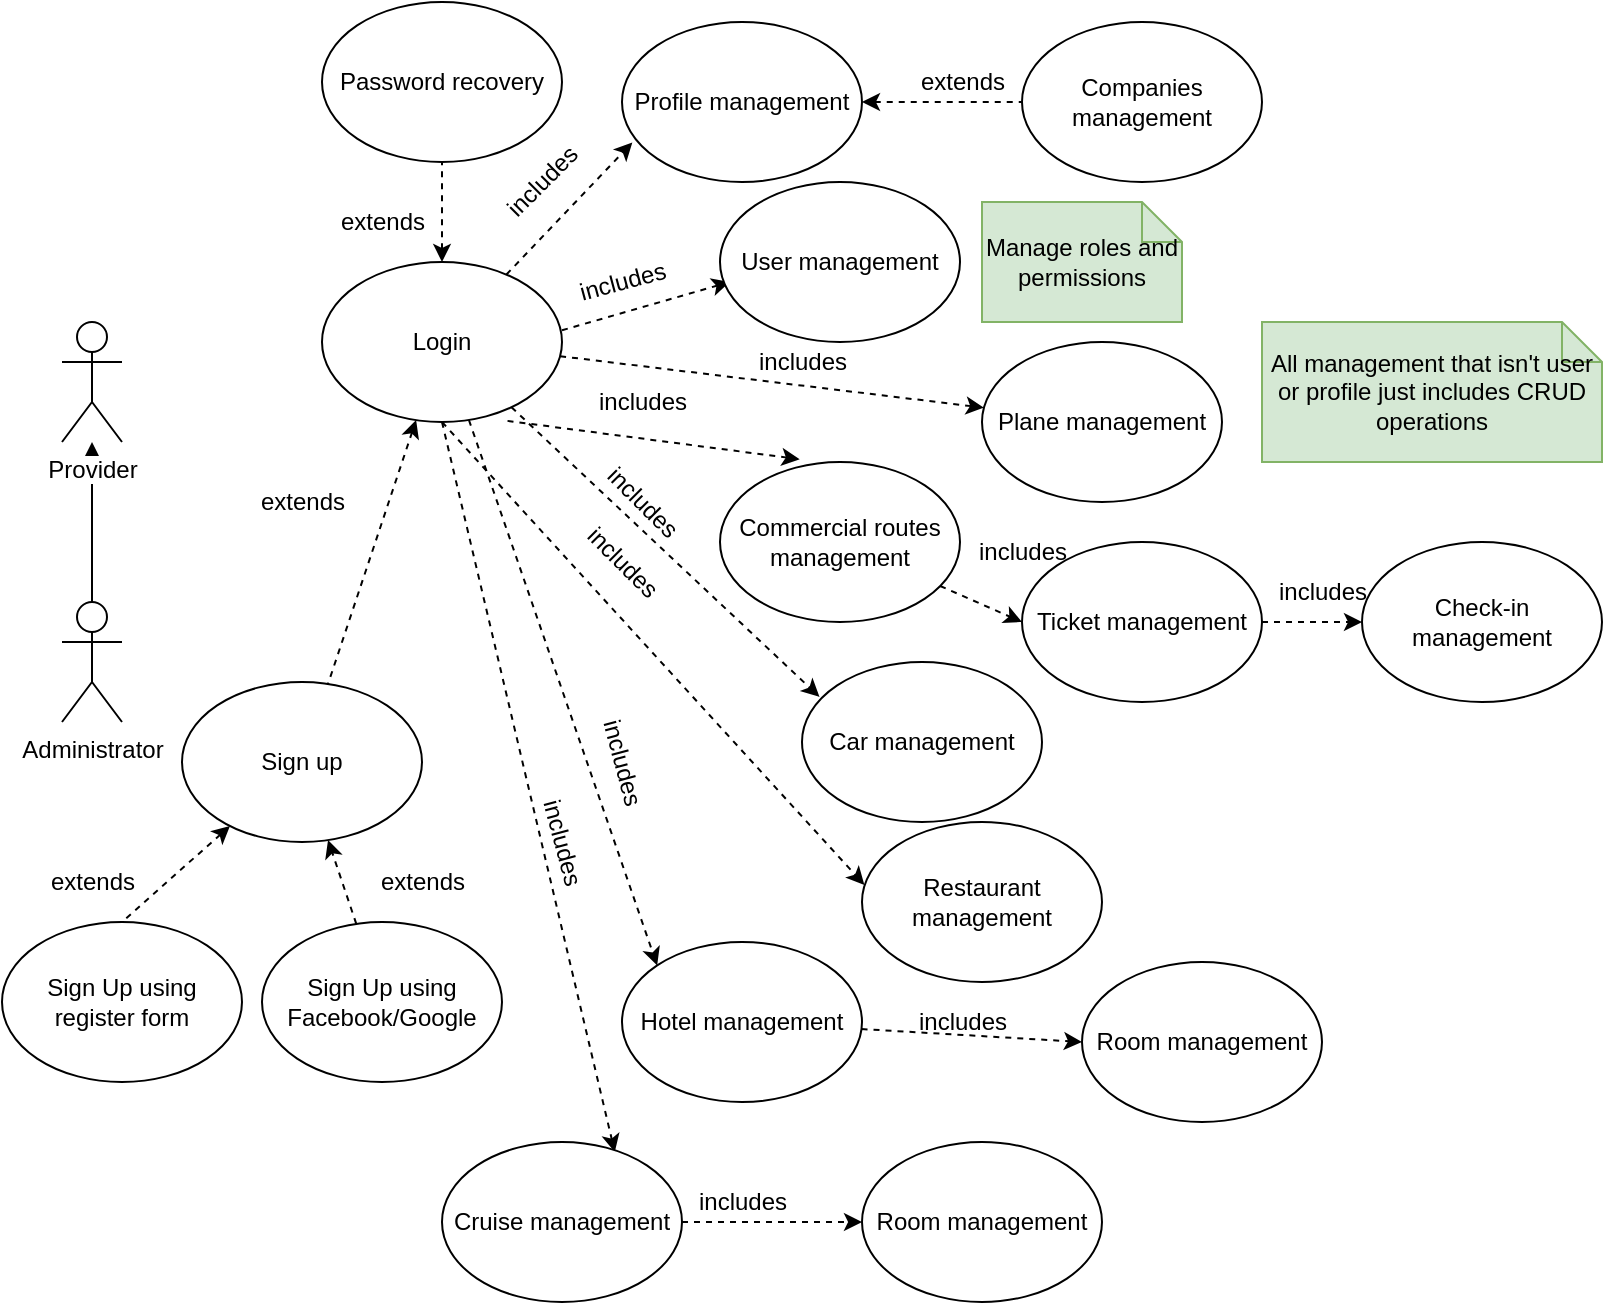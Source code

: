 <mxfile version="12.6.5" type="device"><diagram id="XQMltcapxJcs6Wrvf4_U" name="BackOffice"><mxGraphModel dx="1024" dy="592" grid="1" gridSize="10" guides="1" tooltips="1" connect="1" arrows="1" fold="1" page="1" pageScale="1" pageWidth="850" pageHeight="1100" math="0" shadow="0"><root><mxCell id="0"/><mxCell id="1" parent="0"/><mxCell id="0l9C73vyBvxh5OIg0_2U-3" value="" style="edgeStyle=orthogonalEdgeStyle;rounded=0;orthogonalLoop=1;jettySize=auto;html=1;endArrow=none;endFill=0;startArrow=classic;startFill=1;" parent="1" source="0l9C73vyBvxh5OIg0_2U-1" target="0l9C73vyBvxh5OIg0_2U-2" edge="1"><mxGeometry relative="1" as="geometry"/></mxCell><mxCell id="0l9C73vyBvxh5OIg0_2U-1" value="Provider" style="shape=umlActor;verticalLabelPosition=bottom;labelBackgroundColor=#ffffff;verticalAlign=top;html=1;outlineConnect=0;" parent="1" vertex="1"><mxGeometry x="70" y="170" width="30" height="60" as="geometry"/></mxCell><mxCell id="0l9C73vyBvxh5OIg0_2U-2" value="Administrator" style="shape=umlActor;verticalLabelPosition=bottom;labelBackgroundColor=#ffffff;verticalAlign=top;html=1;outlineConnect=0;" parent="1" vertex="1"><mxGeometry x="70" y="310" width="30" height="60" as="geometry"/></mxCell><mxCell id="0l9C73vyBvxh5OIg0_2U-6" style="rounded=0;orthogonalLoop=1;jettySize=auto;html=1;dashed=1;entryX=0.043;entryY=0.753;entryDx=0;entryDy=0;entryPerimeter=0;" parent="1" source="0l9C73vyBvxh5OIg0_2U-5" target="0l9C73vyBvxh5OIg0_2U-8" edge="1"><mxGeometry relative="1" as="geometry"><mxPoint x="380" y="110" as="targetPoint"/></mxGeometry></mxCell><mxCell id="0l9C73vyBvxh5OIg0_2U-9" style="edgeStyle=none;rounded=0;orthogonalLoop=1;jettySize=auto;html=1;dashed=1;endArrow=none;endFill=0;startArrow=classic;startFill=1;" parent="1" source="0l9C73vyBvxh5OIg0_2U-5" target="0l9C73vyBvxh5OIg0_2U-11" edge="1"><mxGeometry relative="1" as="geometry"><mxPoint x="390" y="240" as="targetPoint"/></mxGeometry></mxCell><mxCell id="0l9C73vyBvxh5OIg0_2U-13" style="edgeStyle=none;rounded=0;orthogonalLoop=1;jettySize=auto;html=1;dashed=1;startArrow=none;startFill=0;endArrow=classic;endFill=1;entryX=0;entryY=0.5;entryDx=0;entryDy=0;" parent="1" edge="1"><mxGeometry relative="1" as="geometry"><mxPoint x="403.91" y="150" as="targetPoint"/><mxPoint x="319.997" y="174.148" as="sourcePoint"/></mxGeometry></mxCell><mxCell id="8CAPWIGxfTst6J3kRRZJ-11" style="edgeStyle=none;rounded=0;orthogonalLoop=1;jettySize=auto;html=1;dashed=1;startArrow=none;startFill=0;endArrow=classic;endFill=1;entryX=0.073;entryY=0.218;entryDx=0;entryDy=0;entryPerimeter=0;" parent="1" source="0l9C73vyBvxh5OIg0_2U-5" target="8CAPWIGxfTst6J3kRRZJ-1" edge="1"><mxGeometry relative="1" as="geometry"><mxPoint x="360" y="530" as="targetPoint"/></mxGeometry></mxCell><mxCell id="8CAPWIGxfTst6J3kRRZJ-13" style="edgeStyle=none;rounded=0;orthogonalLoop=1;jettySize=auto;html=1;dashed=1;startArrow=none;startFill=0;endArrow=classic;endFill=1;entryX=0;entryY=0;entryDx=0;entryDy=0;" parent="1" source="0l9C73vyBvxh5OIg0_2U-5" target="8CAPWIGxfTst6J3kRRZJ-2" edge="1"><mxGeometry relative="1" as="geometry"><mxPoint x="320" y="600" as="targetPoint"/></mxGeometry></mxCell><mxCell id="8CAPWIGxfTst6J3kRRZJ-15" style="edgeStyle=none;rounded=0;orthogonalLoop=1;jettySize=auto;html=1;exitX=0.5;exitY=1;exitDx=0;exitDy=0;entryX=0.72;entryY=0.063;entryDx=0;entryDy=0;entryPerimeter=0;dashed=1;startArrow=none;startFill=0;endArrow=classic;endFill=1;" parent="1" source="0l9C73vyBvxh5OIg0_2U-5" target="8CAPWIGxfTst6J3kRRZJ-3" edge="1"><mxGeometry relative="1" as="geometry"/></mxCell><mxCell id="zDg2zckoNsQSZQ468vFZ-2" style="rounded=0;orthogonalLoop=1;jettySize=auto;html=1;exitX=0.5;exitY=1;exitDx=0;exitDy=0;entryX=0.01;entryY=0.393;entryDx=0;entryDy=0;entryPerimeter=0;dashed=1;" parent="1" source="0l9C73vyBvxh5OIg0_2U-5" target="zDg2zckoNsQSZQ468vFZ-1" edge="1"><mxGeometry relative="1" as="geometry"/></mxCell><mxCell id="YdJhL-WK8_InetcqaIWO-2" style="edgeStyle=orthogonalEdgeStyle;rounded=0;orthogonalLoop=1;jettySize=auto;html=1;exitX=0.5;exitY=0;exitDx=0;exitDy=0;entryX=0.5;entryY=1;entryDx=0;entryDy=0;dashed=1;endArrow=none;endFill=0;startArrow=classic;startFill=1;" parent="1" source="0l9C73vyBvxh5OIg0_2U-5" target="YdJhL-WK8_InetcqaIWO-1" edge="1"><mxGeometry relative="1" as="geometry"/></mxCell><mxCell id="0l9C73vyBvxh5OIg0_2U-5" value="Login" style="ellipse;whiteSpace=wrap;html=1;" parent="1" vertex="1"><mxGeometry x="200" y="140" width="120" height="80" as="geometry"/></mxCell><mxCell id="0l9C73vyBvxh5OIg0_2U-7" value="includes" style="text;html=1;align=center;verticalAlign=middle;resizable=0;points=[];autosize=1;rotation=-45;" parent="1" vertex="1"><mxGeometry x="280" y="90" width="60" height="20" as="geometry"/></mxCell><mxCell id="y1YBTG_VmKoHJiADoF3X-2" style="rounded=0;orthogonalLoop=1;jettySize=auto;html=1;endArrow=none;endFill=0;startArrow=classic;startFill=1;dashed=1;" parent="1" source="0l9C73vyBvxh5OIg0_2U-8" target="y1YBTG_VmKoHJiADoF3X-1" edge="1"><mxGeometry relative="1" as="geometry"/></mxCell><mxCell id="0l9C73vyBvxh5OIg0_2U-8" value="Profile management" style="ellipse;whiteSpace=wrap;html=1;" parent="1" vertex="1"><mxGeometry x="350" y="20" width="120" height="80" as="geometry"/></mxCell><mxCell id="0l9C73vyBvxh5OIg0_2U-10" value="extends" style="text;html=1;align=center;verticalAlign=middle;resizable=0;points=[];autosize=1;rotation=0;" parent="1" vertex="1"><mxGeometry x="160" y="250" width="60" height="20" as="geometry"/></mxCell><mxCell id="O6UTQf-CGzyKDPZWdMcT-2" style="edgeStyle=none;rounded=0;orthogonalLoop=1;jettySize=auto;html=1;dashed=1;endArrow=none;endFill=0;startArrow=classic;startFill=1;entryX=0.5;entryY=0;entryDx=0;entryDy=0;" parent="1" source="0l9C73vyBvxh5OIg0_2U-11" target="O6UTQf-CGzyKDPZWdMcT-3" edge="1"><mxGeometry relative="1" as="geometry"><mxPoint x="190" y="500" as="targetPoint"/></mxGeometry></mxCell><mxCell id="0l9C73vyBvxh5OIg0_2U-11" value="Sign up" style="ellipse;whiteSpace=wrap;html=1;" parent="1" vertex="1"><mxGeometry x="130" y="350" width="120" height="80" as="geometry"/></mxCell><mxCell id="0l9C73vyBvxh5OIg0_2U-14" value="User management" style="ellipse;whiteSpace=wrap;html=1;" parent="1" vertex="1"><mxGeometry x="399" y="100" width="120" height="80" as="geometry"/></mxCell><mxCell id="0l9C73vyBvxh5OIg0_2U-15" value="Manage roles and permissions" style="shape=note;size=20;whiteSpace=wrap;html=1;fillColor=#d5e8d4;strokeColor=#82b366;" parent="1" vertex="1"><mxGeometry x="530" y="110" width="100" height="60" as="geometry"/></mxCell><mxCell id="0l9C73vyBvxh5OIg0_2U-16" value="includes" style="text;html=1;align=center;verticalAlign=middle;resizable=0;points=[];autosize=1;rotation=-15;" parent="1" vertex="1"><mxGeometry x="320" y="140" width="60" height="20" as="geometry"/></mxCell><mxCell id="0l9C73vyBvxh5OIg0_2U-17" style="edgeStyle=none;rounded=0;orthogonalLoop=1;jettySize=auto;html=1;dashed=1;startArrow=none;startFill=0;endArrow=classic;endFill=1;" parent="1" source="0l9C73vyBvxh5OIg0_2U-5" target="0l9C73vyBvxh5OIg0_2U-19" edge="1"><mxGeometry relative="1" as="geometry"><mxPoint x="470" y="330" as="targetPoint"/><mxPoint x="329.659" y="194.261" as="sourcePoint"/></mxGeometry></mxCell><mxCell id="0l9C73vyBvxh5OIg0_2U-18" value="includes" style="text;html=1;align=center;verticalAlign=middle;resizable=0;points=[];autosize=1;rotation=0;" parent="1" vertex="1"><mxGeometry x="410" y="180" width="60" height="20" as="geometry"/></mxCell><mxCell id="0l9C73vyBvxh5OIg0_2U-19" value="Plane management" style="ellipse;whiteSpace=wrap;html=1;" parent="1" vertex="1"><mxGeometry x="530" y="180" width="120" height="80" as="geometry"/></mxCell><mxCell id="0l9C73vyBvxh5OIg0_2U-20" value="All management that isn't user or profile just includes CRUD operations" style="shape=note;size=20;whiteSpace=wrap;html=1;fillColor=#d5e8d4;strokeColor=#82b366;" parent="1" vertex="1"><mxGeometry x="670" y="170" width="170" height="70" as="geometry"/></mxCell><mxCell id="8CAPWIGxfTst6J3kRRZJ-6" style="edgeStyle=none;rounded=0;orthogonalLoop=1;jettySize=auto;html=1;entryX=0;entryY=0.5;entryDx=0;entryDy=0;dashed=1;startArrow=none;startFill=0;endArrow=classic;endFill=1;" parent="1" source="0l9C73vyBvxh5OIg0_2U-21" target="0l9C73vyBvxh5OIg0_2U-23" edge="1"><mxGeometry relative="1" as="geometry"/></mxCell><mxCell id="0l9C73vyBvxh5OIg0_2U-21" value="Commercial routes management" style="ellipse;whiteSpace=wrap;html=1;" parent="1" vertex="1"><mxGeometry x="399" y="240" width="120" height="80" as="geometry"/></mxCell><mxCell id="0l9C73vyBvxh5OIg0_2U-22" value="Check-in management" style="ellipse;whiteSpace=wrap;html=1;" parent="1" vertex="1"><mxGeometry x="720" y="280" width="120" height="80" as="geometry"/></mxCell><mxCell id="8CAPWIGxfTst6J3kRRZJ-7" style="edgeStyle=none;rounded=0;orthogonalLoop=1;jettySize=auto;html=1;exitX=1;exitY=0.5;exitDx=0;exitDy=0;entryX=0;entryY=0.5;entryDx=0;entryDy=0;dashed=1;startArrow=none;startFill=0;endArrow=classic;endFill=1;" parent="1" source="0l9C73vyBvxh5OIg0_2U-23" target="0l9C73vyBvxh5OIg0_2U-22" edge="1"><mxGeometry relative="1" as="geometry"/></mxCell><mxCell id="0l9C73vyBvxh5OIg0_2U-23" value="Ticket management" style="ellipse;whiteSpace=wrap;html=1;" parent="1" vertex="1"><mxGeometry x="550" y="280" width="120" height="80" as="geometry"/></mxCell><mxCell id="8CAPWIGxfTst6J3kRRZJ-1" value="Car management" style="ellipse;whiteSpace=wrap;html=1;" parent="1" vertex="1"><mxGeometry x="440" y="340" width="120" height="80" as="geometry"/></mxCell><mxCell id="s2b58YbzwsAOEqDLXBNL-1" style="rounded=0;orthogonalLoop=1;jettySize=auto;html=1;endArrow=classic;endFill=1;dashed=1;entryX=0;entryY=0.5;entryDx=0;entryDy=0;" parent="1" source="8CAPWIGxfTst6J3kRRZJ-2" target="s2b58YbzwsAOEqDLXBNL-3" edge="1"><mxGeometry relative="1" as="geometry"><mxPoint x="570" y="540" as="targetPoint"/></mxGeometry></mxCell><mxCell id="8CAPWIGxfTst6J3kRRZJ-2" value="Hotel management" style="ellipse;whiteSpace=wrap;html=1;" parent="1" vertex="1"><mxGeometry x="350" y="480" width="120" height="80" as="geometry"/></mxCell><mxCell id="qSadwsgrfM3-AXiqvD0u-1" style="edgeStyle=orthogonalEdgeStyle;rounded=0;orthogonalLoop=1;jettySize=auto;html=1;dashed=1;" edge="1" parent="1" source="8CAPWIGxfTst6J3kRRZJ-3"><mxGeometry relative="1" as="geometry"><mxPoint x="470" y="620" as="targetPoint"/></mxGeometry></mxCell><mxCell id="8CAPWIGxfTst6J3kRRZJ-3" value="Cruise management" style="ellipse;whiteSpace=wrap;html=1;" parent="1" vertex="1"><mxGeometry x="260" y="580" width="120" height="80" as="geometry"/></mxCell><mxCell id="8CAPWIGxfTst6J3kRRZJ-4" style="edgeStyle=none;rounded=0;orthogonalLoop=1;jettySize=auto;html=1;dashed=1;startArrow=none;startFill=0;endArrow=classic;endFill=1;exitX=0.773;exitY=0.993;exitDx=0;exitDy=0;exitPerimeter=0;entryX=0.332;entryY=-0.017;entryDx=0;entryDy=0;entryPerimeter=0;" parent="1" source="0l9C73vyBvxh5OIg0_2U-5" target="0l9C73vyBvxh5OIg0_2U-21" edge="1"><mxGeometry relative="1" as="geometry"><mxPoint x="400" y="350" as="targetPoint"/><mxPoint x="310.939" y="219.242" as="sourcePoint"/></mxGeometry></mxCell><mxCell id="8CAPWIGxfTst6J3kRRZJ-8" value="includes" style="text;html=1;align=center;verticalAlign=middle;resizable=0;points=[];autosize=1;rotation=0;" parent="1" vertex="1"><mxGeometry x="330" y="200" width="60" height="20" as="geometry"/></mxCell><mxCell id="8CAPWIGxfTst6J3kRRZJ-9" value="includes" style="text;html=1;align=center;verticalAlign=middle;resizable=0;points=[];autosize=1;rotation=0;" parent="1" vertex="1"><mxGeometry x="520" y="275" width="60" height="20" as="geometry"/></mxCell><mxCell id="8CAPWIGxfTst6J3kRRZJ-10" value="includes" style="text;html=1;align=center;verticalAlign=middle;resizable=0;points=[];autosize=1;rotation=0;" parent="1" vertex="1"><mxGeometry x="670" y="295" width="60" height="20" as="geometry"/></mxCell><mxCell id="8CAPWIGxfTst6J3kRRZJ-12" value="includes" style="text;html=1;align=center;verticalAlign=middle;resizable=0;points=[];autosize=1;rotation=45;" parent="1" vertex="1"><mxGeometry x="330" y="250" width="60" height="20" as="geometry"/></mxCell><mxCell id="8CAPWIGxfTst6J3kRRZJ-14" value="includes" style="text;html=1;align=center;verticalAlign=middle;resizable=0;points=[];autosize=1;rotation=45;" parent="1" vertex="1"><mxGeometry x="320" y="280" width="60" height="20" as="geometry"/></mxCell><mxCell id="8CAPWIGxfTst6J3kRRZJ-16" value="includes" style="text;html=1;align=center;verticalAlign=middle;resizable=0;points=[];autosize=1;rotation=75;" parent="1" vertex="1"><mxGeometry x="290" y="420" width="60" height="20" as="geometry"/></mxCell><mxCell id="zDg2zckoNsQSZQ468vFZ-1" value="Restaurant management" style="ellipse;whiteSpace=wrap;html=1;" parent="1" vertex="1"><mxGeometry x="470" y="420" width="120" height="80" as="geometry"/></mxCell><mxCell id="zDg2zckoNsQSZQ468vFZ-3" value="includes" style="text;html=1;align=center;verticalAlign=middle;resizable=0;points=[];autosize=1;rotation=75;" parent="1" vertex="1"><mxGeometry x="320" y="380" width="60" height="20" as="geometry"/></mxCell><mxCell id="YdJhL-WK8_InetcqaIWO-1" value="Password recovery" style="ellipse;whiteSpace=wrap;html=1;" parent="1" vertex="1"><mxGeometry x="200" y="10" width="120" height="80" as="geometry"/></mxCell><mxCell id="YdJhL-WK8_InetcqaIWO-3" value="extends" style="text;html=1;align=center;verticalAlign=middle;resizable=0;points=[];autosize=1;rotation=0;" parent="1" vertex="1"><mxGeometry x="200" y="110" width="60" height="20" as="geometry"/></mxCell><mxCell id="y1YBTG_VmKoHJiADoF3X-1" value="Companies management" style="ellipse;whiteSpace=wrap;html=1;" parent="1" vertex="1"><mxGeometry x="550" y="20" width="120" height="80" as="geometry"/></mxCell><mxCell id="y1YBTG_VmKoHJiADoF3X-3" value="extends" style="text;html=1;align=center;verticalAlign=middle;resizable=0;points=[];autosize=1;rotation=0;" parent="1" vertex="1"><mxGeometry x="490" y="40" width="60" height="20" as="geometry"/></mxCell><mxCell id="s2b58YbzwsAOEqDLXBNL-2" value="includes" style="text;html=1;align=center;verticalAlign=middle;resizable=0;points=[];autosize=1;" parent="1" vertex="1"><mxGeometry x="490" y="510" width="60" height="20" as="geometry"/></mxCell><mxCell id="s2b58YbzwsAOEqDLXBNL-3" value="Room management" style="ellipse;whiteSpace=wrap;html=1;" parent="1" vertex="1"><mxGeometry x="580" y="490" width="120" height="80" as="geometry"/></mxCell><mxCell id="O6UTQf-CGzyKDPZWdMcT-3" value="Sign Up using register form" style="ellipse;whiteSpace=wrap;html=1;" parent="1" vertex="1"><mxGeometry x="40" y="470" width="120" height="80" as="geometry"/></mxCell><mxCell id="O6UTQf-CGzyKDPZWdMcT-5" value="" style="edgeStyle=none;rounded=0;orthogonalLoop=1;jettySize=auto;html=1;dashed=1;startArrow=none;startFill=0;endArrow=classic;endFill=1;" parent="1" source="O6UTQf-CGzyKDPZWdMcT-4" target="0l9C73vyBvxh5OIg0_2U-11" edge="1"><mxGeometry relative="1" as="geometry"/></mxCell><mxCell id="O6UTQf-CGzyKDPZWdMcT-4" value="Sign Up using Facebook/Google" style="ellipse;whiteSpace=wrap;html=1;" parent="1" vertex="1"><mxGeometry x="170" y="470" width="120" height="80" as="geometry"/></mxCell><mxCell id="O6UTQf-CGzyKDPZWdMcT-6" value="extends" style="text;html=1;align=center;verticalAlign=middle;resizable=0;points=[];autosize=1;rotation=0;" parent="1" vertex="1"><mxGeometry x="55" y="440" width="60" height="20" as="geometry"/></mxCell><mxCell id="O6UTQf-CGzyKDPZWdMcT-7" value="extends" style="text;html=1;align=center;verticalAlign=middle;resizable=0;points=[];autosize=1;rotation=0;" parent="1" vertex="1"><mxGeometry x="220" y="440" width="60" height="20" as="geometry"/></mxCell><mxCell id="qSadwsgrfM3-AXiqvD0u-2" value="includes" style="text;html=1;align=center;verticalAlign=middle;resizable=0;points=[];autosize=1;" vertex="1" parent="1"><mxGeometry x="380" y="600" width="60" height="20" as="geometry"/></mxCell><mxCell id="qSadwsgrfM3-AXiqvD0u-3" value="Room management" style="ellipse;whiteSpace=wrap;html=1;" vertex="1" parent="1"><mxGeometry x="470" y="580" width="120" height="80" as="geometry"/></mxCell></root></mxGraphModel></diagram></mxfile>